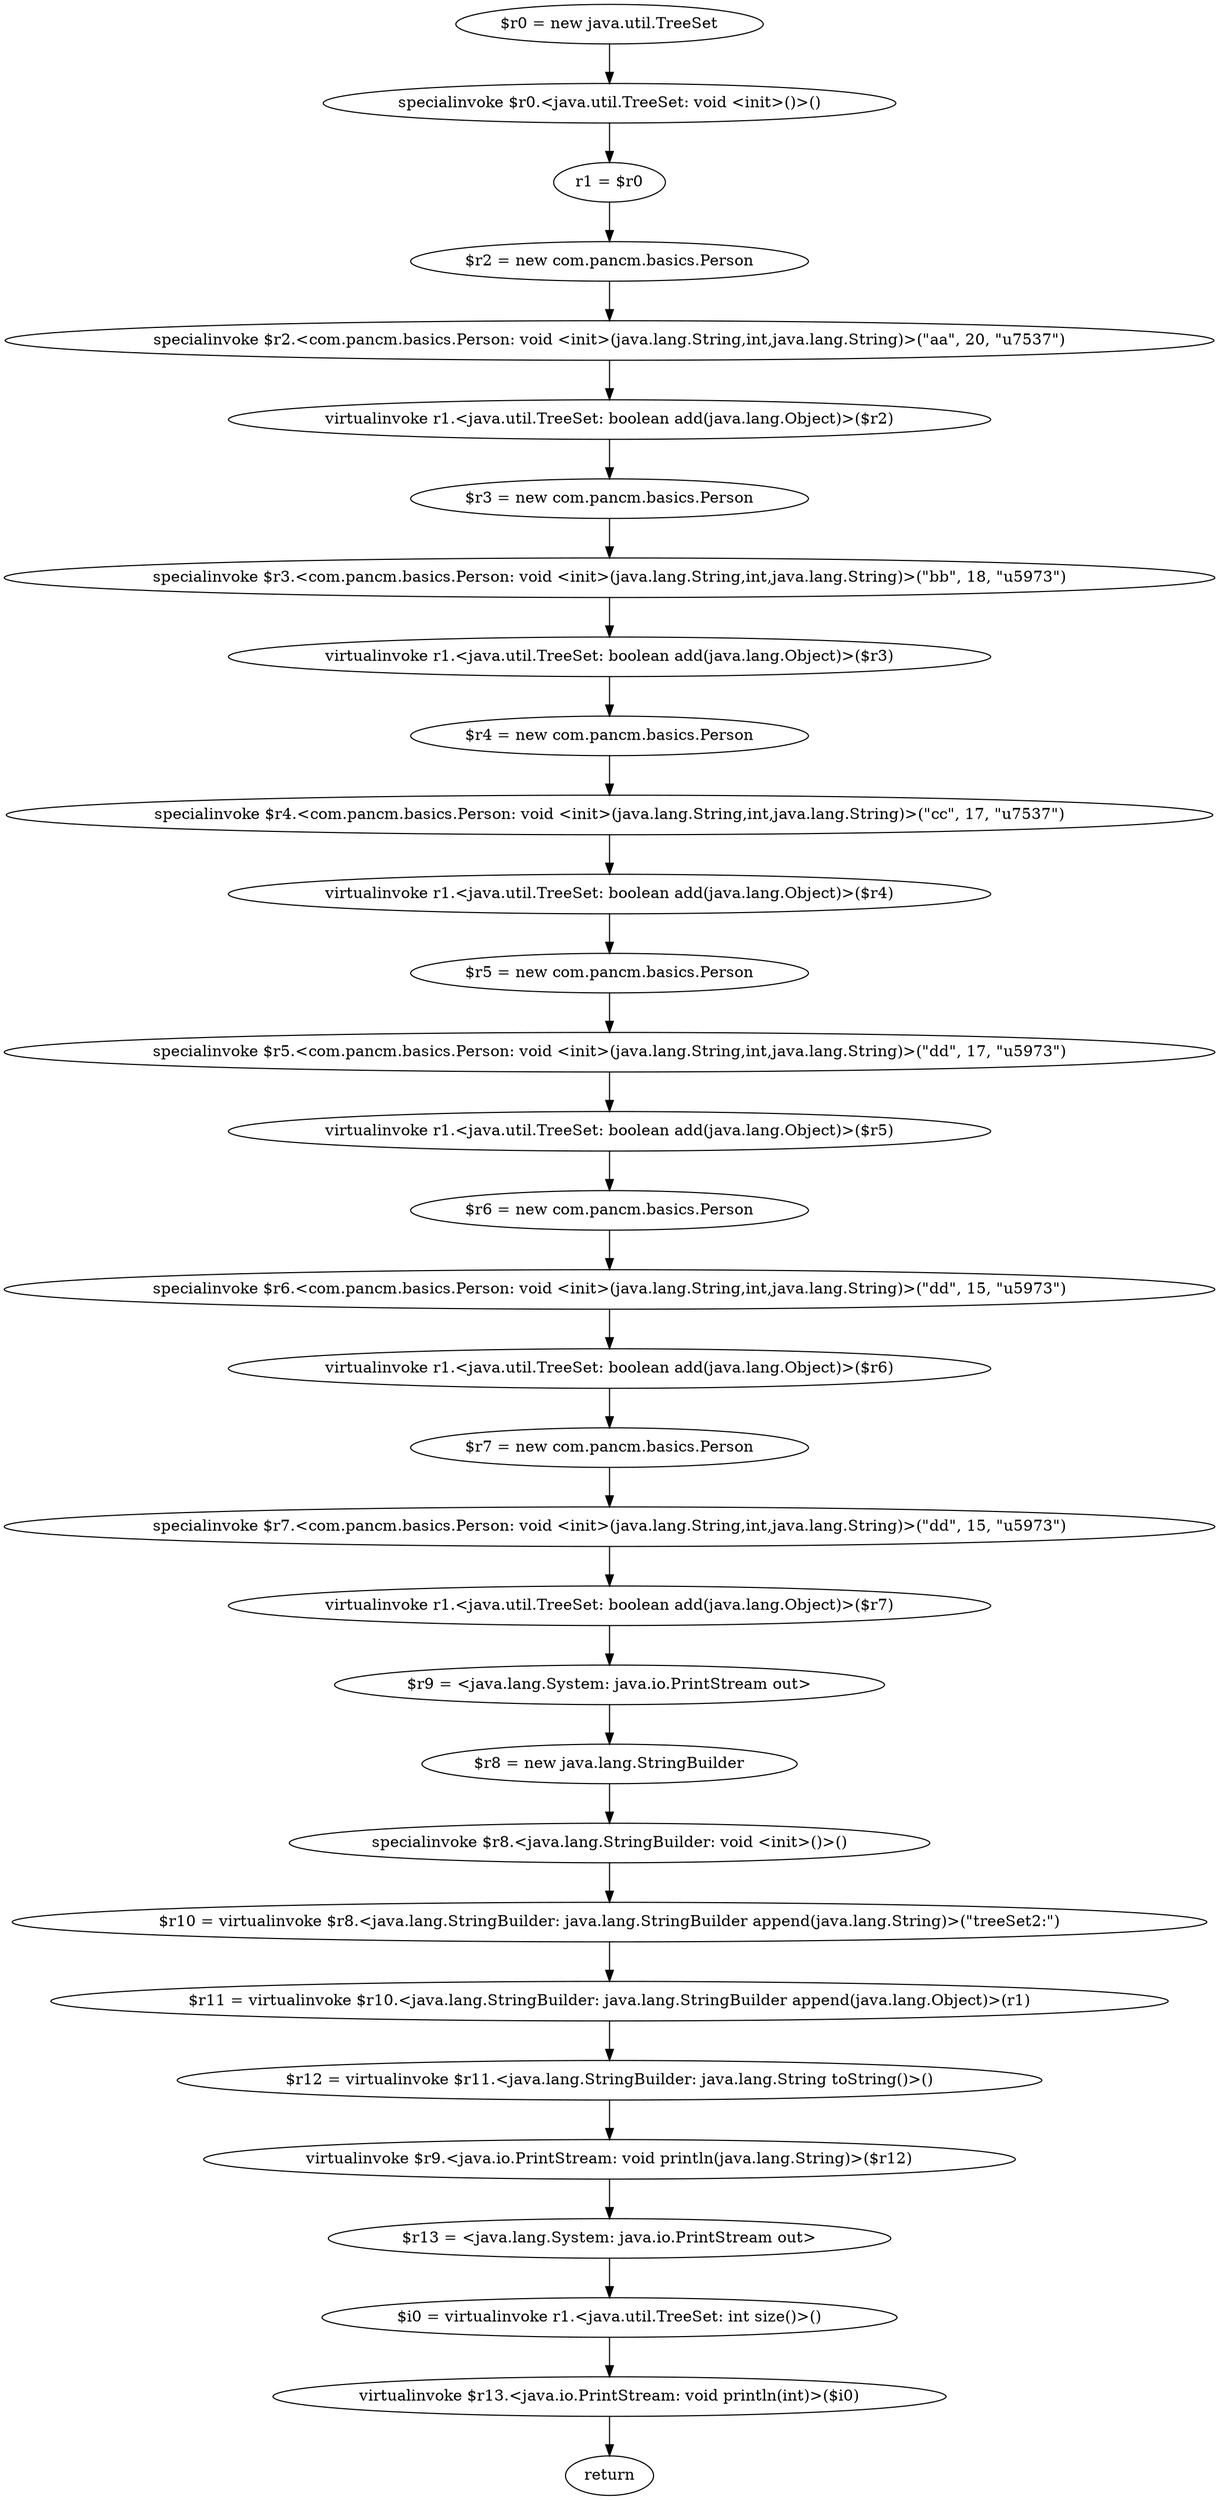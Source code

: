 digraph "unitGraph" {
    "$r0 = new java.util.TreeSet"
    "specialinvoke $r0.<java.util.TreeSet: void <init>()>()"
    "r1 = $r0"
    "$r2 = new com.pancm.basics.Person"
    "specialinvoke $r2.<com.pancm.basics.Person: void <init>(java.lang.String,int,java.lang.String)>(\"aa\", 20, \"\u7537\")"
    "virtualinvoke r1.<java.util.TreeSet: boolean add(java.lang.Object)>($r2)"
    "$r3 = new com.pancm.basics.Person"
    "specialinvoke $r3.<com.pancm.basics.Person: void <init>(java.lang.String,int,java.lang.String)>(\"bb\", 18, \"\u5973\")"
    "virtualinvoke r1.<java.util.TreeSet: boolean add(java.lang.Object)>($r3)"
    "$r4 = new com.pancm.basics.Person"
    "specialinvoke $r4.<com.pancm.basics.Person: void <init>(java.lang.String,int,java.lang.String)>(\"cc\", 17, \"\u7537\")"
    "virtualinvoke r1.<java.util.TreeSet: boolean add(java.lang.Object)>($r4)"
    "$r5 = new com.pancm.basics.Person"
    "specialinvoke $r5.<com.pancm.basics.Person: void <init>(java.lang.String,int,java.lang.String)>(\"dd\", 17, \"\u5973\")"
    "virtualinvoke r1.<java.util.TreeSet: boolean add(java.lang.Object)>($r5)"
    "$r6 = new com.pancm.basics.Person"
    "specialinvoke $r6.<com.pancm.basics.Person: void <init>(java.lang.String,int,java.lang.String)>(\"dd\", 15, \"\u5973\")"
    "virtualinvoke r1.<java.util.TreeSet: boolean add(java.lang.Object)>($r6)"
    "$r7 = new com.pancm.basics.Person"
    "specialinvoke $r7.<com.pancm.basics.Person: void <init>(java.lang.String,int,java.lang.String)>(\"dd\", 15, \"\u5973\")"
    "virtualinvoke r1.<java.util.TreeSet: boolean add(java.lang.Object)>($r7)"
    "$r9 = <java.lang.System: java.io.PrintStream out>"
    "$r8 = new java.lang.StringBuilder"
    "specialinvoke $r8.<java.lang.StringBuilder: void <init>()>()"
    "$r10 = virtualinvoke $r8.<java.lang.StringBuilder: java.lang.StringBuilder append(java.lang.String)>(\"treeSet2:\")"
    "$r11 = virtualinvoke $r10.<java.lang.StringBuilder: java.lang.StringBuilder append(java.lang.Object)>(r1)"
    "$r12 = virtualinvoke $r11.<java.lang.StringBuilder: java.lang.String toString()>()"
    "virtualinvoke $r9.<java.io.PrintStream: void println(java.lang.String)>($r12)"
    "$r13 = <java.lang.System: java.io.PrintStream out>"
    "$i0 = virtualinvoke r1.<java.util.TreeSet: int size()>()"
    "virtualinvoke $r13.<java.io.PrintStream: void println(int)>($i0)"
    "return"
    "$r0 = new java.util.TreeSet"->"specialinvoke $r0.<java.util.TreeSet: void <init>()>()";
    "specialinvoke $r0.<java.util.TreeSet: void <init>()>()"->"r1 = $r0";
    "r1 = $r0"->"$r2 = new com.pancm.basics.Person";
    "$r2 = new com.pancm.basics.Person"->"specialinvoke $r2.<com.pancm.basics.Person: void <init>(java.lang.String,int,java.lang.String)>(\"aa\", 20, \"\u7537\")";
    "specialinvoke $r2.<com.pancm.basics.Person: void <init>(java.lang.String,int,java.lang.String)>(\"aa\", 20, \"\u7537\")"->"virtualinvoke r1.<java.util.TreeSet: boolean add(java.lang.Object)>($r2)";
    "virtualinvoke r1.<java.util.TreeSet: boolean add(java.lang.Object)>($r2)"->"$r3 = new com.pancm.basics.Person";
    "$r3 = new com.pancm.basics.Person"->"specialinvoke $r3.<com.pancm.basics.Person: void <init>(java.lang.String,int,java.lang.String)>(\"bb\", 18, \"\u5973\")";
    "specialinvoke $r3.<com.pancm.basics.Person: void <init>(java.lang.String,int,java.lang.String)>(\"bb\", 18, \"\u5973\")"->"virtualinvoke r1.<java.util.TreeSet: boolean add(java.lang.Object)>($r3)";
    "virtualinvoke r1.<java.util.TreeSet: boolean add(java.lang.Object)>($r3)"->"$r4 = new com.pancm.basics.Person";
    "$r4 = new com.pancm.basics.Person"->"specialinvoke $r4.<com.pancm.basics.Person: void <init>(java.lang.String,int,java.lang.String)>(\"cc\", 17, \"\u7537\")";
    "specialinvoke $r4.<com.pancm.basics.Person: void <init>(java.lang.String,int,java.lang.String)>(\"cc\", 17, \"\u7537\")"->"virtualinvoke r1.<java.util.TreeSet: boolean add(java.lang.Object)>($r4)";
    "virtualinvoke r1.<java.util.TreeSet: boolean add(java.lang.Object)>($r4)"->"$r5 = new com.pancm.basics.Person";
    "$r5 = new com.pancm.basics.Person"->"specialinvoke $r5.<com.pancm.basics.Person: void <init>(java.lang.String,int,java.lang.String)>(\"dd\", 17, \"\u5973\")";
    "specialinvoke $r5.<com.pancm.basics.Person: void <init>(java.lang.String,int,java.lang.String)>(\"dd\", 17, \"\u5973\")"->"virtualinvoke r1.<java.util.TreeSet: boolean add(java.lang.Object)>($r5)";
    "virtualinvoke r1.<java.util.TreeSet: boolean add(java.lang.Object)>($r5)"->"$r6 = new com.pancm.basics.Person";
    "$r6 = new com.pancm.basics.Person"->"specialinvoke $r6.<com.pancm.basics.Person: void <init>(java.lang.String,int,java.lang.String)>(\"dd\", 15, \"\u5973\")";
    "specialinvoke $r6.<com.pancm.basics.Person: void <init>(java.lang.String,int,java.lang.String)>(\"dd\", 15, \"\u5973\")"->"virtualinvoke r1.<java.util.TreeSet: boolean add(java.lang.Object)>($r6)";
    "virtualinvoke r1.<java.util.TreeSet: boolean add(java.lang.Object)>($r6)"->"$r7 = new com.pancm.basics.Person";
    "$r7 = new com.pancm.basics.Person"->"specialinvoke $r7.<com.pancm.basics.Person: void <init>(java.lang.String,int,java.lang.String)>(\"dd\", 15, \"\u5973\")";
    "specialinvoke $r7.<com.pancm.basics.Person: void <init>(java.lang.String,int,java.lang.String)>(\"dd\", 15, \"\u5973\")"->"virtualinvoke r1.<java.util.TreeSet: boolean add(java.lang.Object)>($r7)";
    "virtualinvoke r1.<java.util.TreeSet: boolean add(java.lang.Object)>($r7)"->"$r9 = <java.lang.System: java.io.PrintStream out>";
    "$r9 = <java.lang.System: java.io.PrintStream out>"->"$r8 = new java.lang.StringBuilder";
    "$r8 = new java.lang.StringBuilder"->"specialinvoke $r8.<java.lang.StringBuilder: void <init>()>()";
    "specialinvoke $r8.<java.lang.StringBuilder: void <init>()>()"->"$r10 = virtualinvoke $r8.<java.lang.StringBuilder: java.lang.StringBuilder append(java.lang.String)>(\"treeSet2:\")";
    "$r10 = virtualinvoke $r8.<java.lang.StringBuilder: java.lang.StringBuilder append(java.lang.String)>(\"treeSet2:\")"->"$r11 = virtualinvoke $r10.<java.lang.StringBuilder: java.lang.StringBuilder append(java.lang.Object)>(r1)";
    "$r11 = virtualinvoke $r10.<java.lang.StringBuilder: java.lang.StringBuilder append(java.lang.Object)>(r1)"->"$r12 = virtualinvoke $r11.<java.lang.StringBuilder: java.lang.String toString()>()";
    "$r12 = virtualinvoke $r11.<java.lang.StringBuilder: java.lang.String toString()>()"->"virtualinvoke $r9.<java.io.PrintStream: void println(java.lang.String)>($r12)";
    "virtualinvoke $r9.<java.io.PrintStream: void println(java.lang.String)>($r12)"->"$r13 = <java.lang.System: java.io.PrintStream out>";
    "$r13 = <java.lang.System: java.io.PrintStream out>"->"$i0 = virtualinvoke r1.<java.util.TreeSet: int size()>()";
    "$i0 = virtualinvoke r1.<java.util.TreeSet: int size()>()"->"virtualinvoke $r13.<java.io.PrintStream: void println(int)>($i0)";
    "virtualinvoke $r13.<java.io.PrintStream: void println(int)>($i0)"->"return";
}
